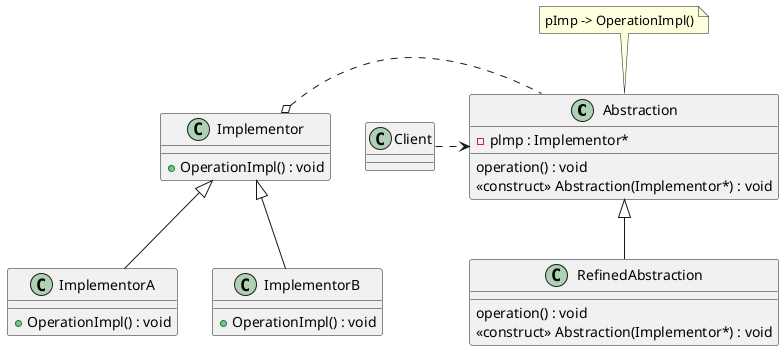 @startuml

class Abstraction {
    {field} -plmp : Implementor*
    {method} operation() : void
    {method} <<construct>> Abstraction(Implementor*) : void
}

class RefinedAbstraction {
    {method} operation() : void
    {method} <<construct>> Abstraction(Implementor*) : void
}

class Implementor {
    {method} +OperationImpl() : void
}

class ImplementorA {
    {method} +OperationImpl() : void
}

class ImplementorB {
    {method} +OperationImpl() : void
}

class Client {

}

RefinedAbstraction -up-|> Abstraction

ImplementorA -up-|> Implementor
ImplementorB -up-|> Implementor

Abstraction .left.o Implementor
Client .right.> Abstraction

note as n1
    pImp -> OperationImpl()
end note

Abstraction .up. n1

@enduml